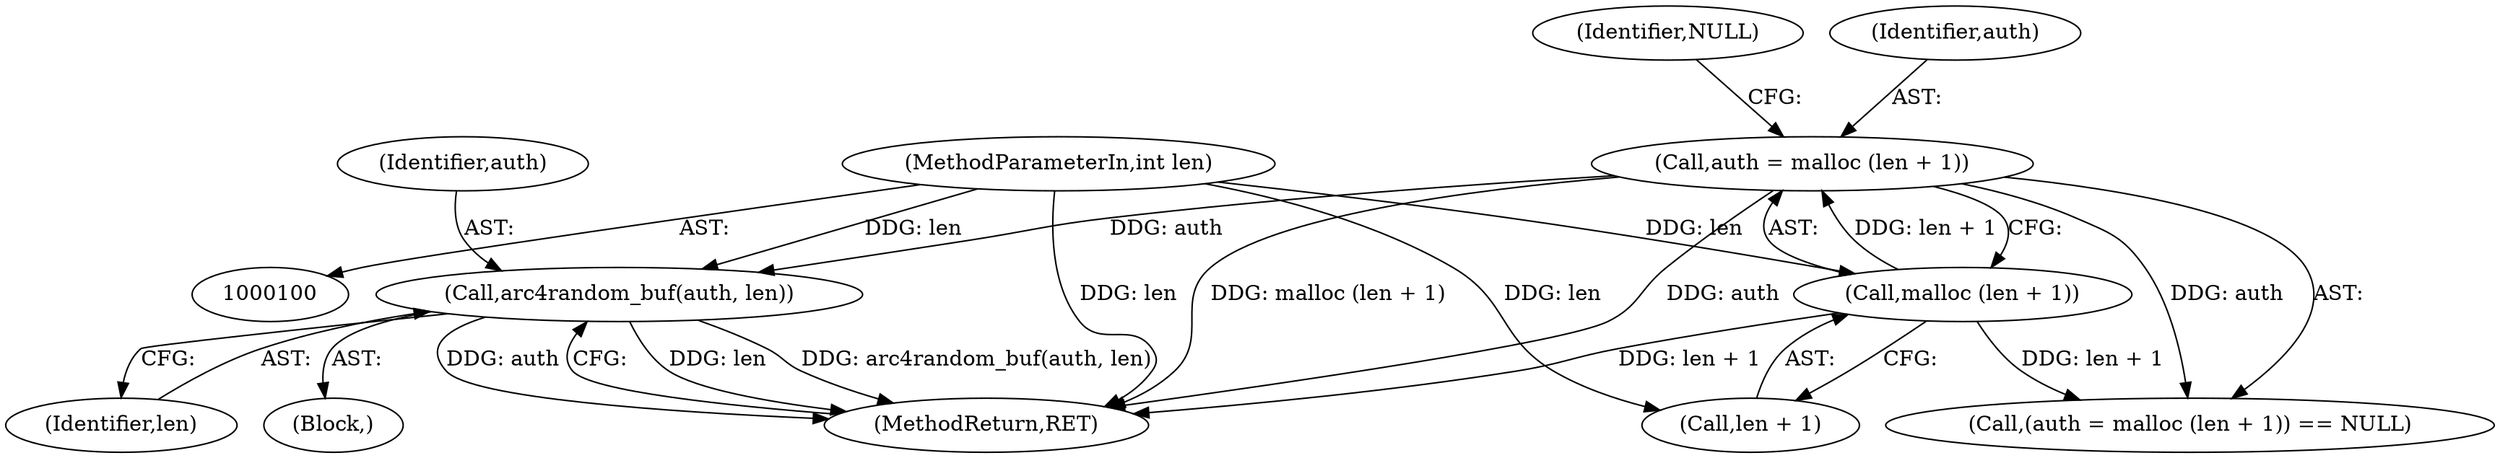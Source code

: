 digraph "1_libICE_ff5e59f32255913bb1cdf51441b98c9107ae165b@API" {
"1000119" [label="(Call,arc4random_buf(auth, len))"];
"1000110" [label="(Call,auth = malloc (len + 1))"];
"1000112" [label="(Call,malloc (len + 1))"];
"1000101" [label="(MethodParameterIn,int len)"];
"1000116" [label="(Identifier,NULL)"];
"1000120" [label="(Identifier,auth)"];
"1000110" [label="(Call,auth = malloc (len + 1))"];
"1000112" [label="(Call,malloc (len + 1))"];
"1000109" [label="(Call,(auth = malloc (len + 1)) == NULL)"];
"1000111" [label="(Identifier,auth)"];
"1000122" [label="(MethodReturn,RET)"];
"1000119" [label="(Call,arc4random_buf(auth, len))"];
"1000102" [label="(Block,)"];
"1000113" [label="(Call,len + 1)"];
"1000101" [label="(MethodParameterIn,int len)"];
"1000121" [label="(Identifier,len)"];
"1000119" -> "1000102"  [label="AST: "];
"1000119" -> "1000121"  [label="CFG: "];
"1000120" -> "1000119"  [label="AST: "];
"1000121" -> "1000119"  [label="AST: "];
"1000122" -> "1000119"  [label="CFG: "];
"1000119" -> "1000122"  [label="DDG: len"];
"1000119" -> "1000122"  [label="DDG: arc4random_buf(auth, len)"];
"1000119" -> "1000122"  [label="DDG: auth"];
"1000110" -> "1000119"  [label="DDG: auth"];
"1000101" -> "1000119"  [label="DDG: len"];
"1000110" -> "1000109"  [label="AST: "];
"1000110" -> "1000112"  [label="CFG: "];
"1000111" -> "1000110"  [label="AST: "];
"1000112" -> "1000110"  [label="AST: "];
"1000116" -> "1000110"  [label="CFG: "];
"1000110" -> "1000122"  [label="DDG: malloc (len + 1)"];
"1000110" -> "1000122"  [label="DDG: auth"];
"1000110" -> "1000109"  [label="DDG: auth"];
"1000112" -> "1000110"  [label="DDG: len + 1"];
"1000112" -> "1000113"  [label="CFG: "];
"1000113" -> "1000112"  [label="AST: "];
"1000112" -> "1000122"  [label="DDG: len + 1"];
"1000112" -> "1000109"  [label="DDG: len + 1"];
"1000101" -> "1000112"  [label="DDG: len"];
"1000101" -> "1000100"  [label="AST: "];
"1000101" -> "1000122"  [label="DDG: len"];
"1000101" -> "1000113"  [label="DDG: len"];
}
